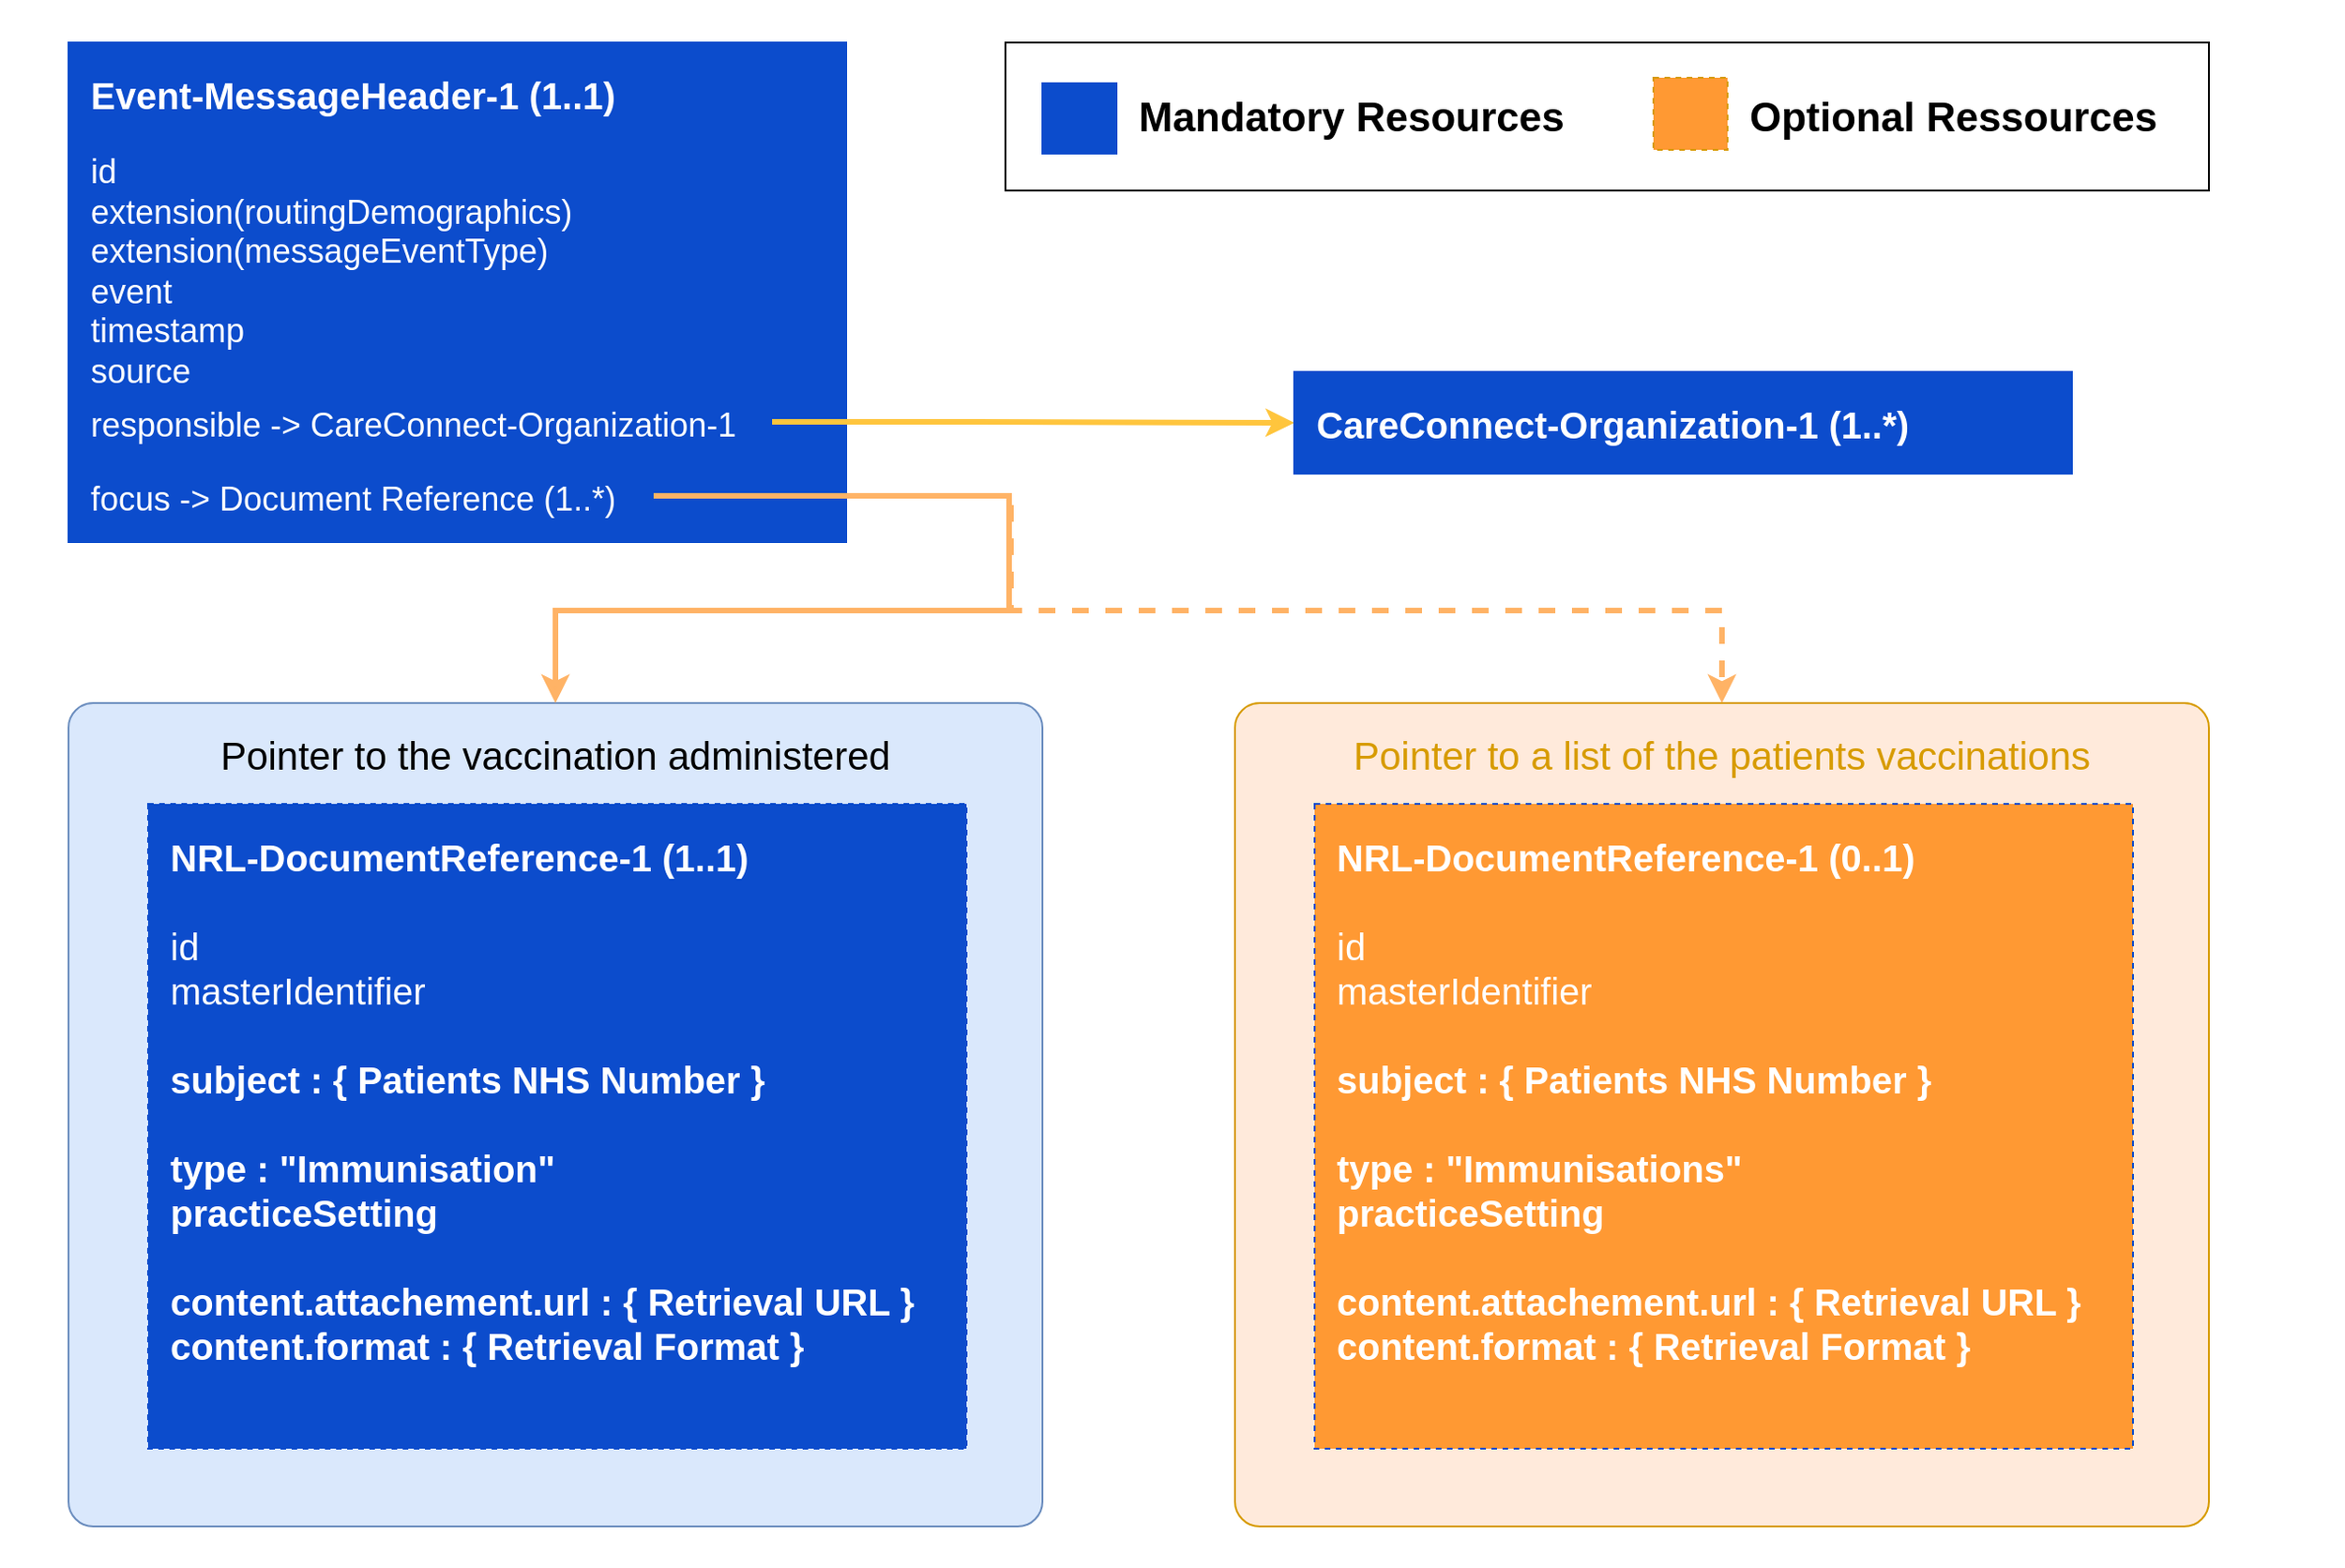 <mxfile version="13.6.2" type="device"><diagram id="b6cc2b64-dc74-26d6-7d0d-ee15ff615bd6" name="Page-1"><mxGraphModel dx="1673" dy="979" grid="0" gridSize="10" guides="1" tooltips="1" connect="1" arrows="1" fold="1" page="0" pageScale="1" pageWidth="850" pageHeight="1100" background="#ffffff" math="0" shadow="0"><root><mxCell id="0"/><mxCell id="1" parent="0"/><mxCell id="uJZ3wX4JLUTXl5ksKvSD-90" value="" style="rounded=0;whiteSpace=wrap;html=1;fillColor=none;strokeColor=#FFFFFF;" parent="1" vertex="1"><mxGeometry x="104" y="58" width="1264" height="845" as="geometry"/></mxCell><mxCell id="m1SUrWTjdiBvoI-N9c_w-90" value="&lt;span style=&quot;font-size: 21px ; text-align: left&quot;&gt;Pointer to the vaccination administered&lt;/span&gt;" style="rounded=1;whiteSpace=wrap;html=1;strokeColor=#6c8ebf;arcSize=3;verticalAlign=top;fontSize=21;spacingTop=9;fillColor=#dae8fc;" parent="1" vertex="1"><mxGeometry x="140" y="437" width="526" height="445" as="geometry"/></mxCell><mxCell id="90" value="" style="rounded=0;whiteSpace=wrap;html=1;strokeColor=#000000;strokeWidth=1;fillColor=none;gradientColor=none;fontSize=90;fontColor=#000000;align=left;" parent="1" vertex="1"><mxGeometry x="646" y="80" width="650" height="80" as="geometry"/></mxCell><mxCell id="80" value="&lt;br style=&quot;font-size: 20px&quot;&gt;" style="rounded=0;whiteSpace=wrap;html=1;fillColor=#FF9933;strokeColor=#d79b00;fontColor=#000000;verticalAlign=top;align=left;fontSize=20;spacingLeft=10;spacingTop=10;spacingBottom=10;spacingRight=10;fontStyle=1;gradientDirection=east;dashed=1;" parent="1" vertex="1"><mxGeometry x="996" y="99" width="40" height="39" as="geometry"/></mxCell><mxCell id="82" value="&lt;br style=&quot;font-size: 20px&quot;&gt;" style="rounded=0;whiteSpace=wrap;html=1;fillColor=#0C4CCC;strokeColor=#0C4CCC;fontColor=#FFFFFF;verticalAlign=top;align=left;fontSize=20;spacingLeft=10;spacingTop=10;spacingBottom=10;spacingRight=10;fontStyle=1" parent="1" vertex="1"><mxGeometry x="666" y="102" width="40" height="38" as="geometry"/></mxCell><mxCell id="83" value="Optional Ressources" style="text;html=1;strokeColor=none;fillColor=none;align=left;verticalAlign=middle;whiteSpace=wrap;rounded=0;dashed=1;fontSize=22;fontColor=#000000;fontStyle=1" parent="1" vertex="1"><mxGeometry x="1046" y="88" width="245" height="65" as="geometry"/></mxCell><mxCell id="87" value="&lt;div style=&quot;text-align: left&quot;&gt;&lt;span&gt;Mandatory Resources&lt;/span&gt;&lt;/div&gt;" style="text;html=1;strokeColor=none;fillColor=none;align=left;verticalAlign=middle;whiteSpace=wrap;rounded=0;dashed=1;fontSize=22;fontColor=#000000;fontStyle=1" parent="1" vertex="1"><mxGeometry x="716" y="88" width="245" height="65" as="geometry"/></mxCell><mxCell id="uEHPl-yuQ3Yh6SYWne49-92" value="Event-MessageHeader-1 (1..1)" style="rounded=0;whiteSpace=wrap;html=1;fillColor=#0C4CCC;strokeColor=#0C4CCC;fontColor=#FFFFFF;verticalAlign=top;align=left;fontSize=20;spacingLeft=10;spacingTop=10;spacingBottom=10;spacingRight=10;fontStyle=1" parent="1" vertex="1"><mxGeometry x="140" y="80" width="420" height="270" as="geometry"/></mxCell><mxCell id="uEHPl-yuQ3Yh6SYWne49-93" style="edgeStyle=orthogonalEdgeStyle;rounded=0;html=1;exitX=1;exitY=0.5;jettySize=auto;orthogonalLoop=1;strokeColor=#FFC53D;strokeWidth=3;fontSize=20;fontColor=#FFFFFF;entryX=0;entryY=0.5;entryDx=0;entryDy=0;" parent="1" source="uEHPl-yuQ3Yh6SYWne49-94" target="uEHPl-yuQ3Yh6SYWne49-95" edge="1"><mxGeometry relative="1" as="geometry"><Array as="points"><mxPoint x="630" y="285"/><mxPoint x="630" y="285"/></Array></mxGeometry></mxCell><mxCell id="uEHPl-yuQ3Yh6SYWne49-94" value="responsible -&amp;gt; CareConnect-Organization-1" style="text;html=1;fontSize=18;fontColor=#FFFFFF;" parent="1" vertex="1"><mxGeometry x="150" y="270" width="370" height="30" as="geometry"/></mxCell><mxCell id="uEHPl-yuQ3Yh6SYWne49-95" value="CareConnect-Organization-1 (1..*)" style="rounded=0;whiteSpace=wrap;html=1;fillColor=#0C4CCC;strokeColor=#0C4CCC;fontColor=#FFFFFF;verticalAlign=top;align=left;fontSize=20;spacingLeft=10;spacingTop=10;spacingBottom=10;spacingRight=10;fontStyle=1" parent="1" vertex="1"><mxGeometry x="802" y="258" width="420" height="55" as="geometry"/></mxCell><mxCell id="uEHPl-yuQ3Yh6SYWne49-96" value="NRL-DocumentReference-1 (1..1)&lt;br&gt;&lt;span style=&quot;font-weight: normal&quot;&gt;&lt;br&gt;id&lt;br&gt;masterIdentifier&lt;br&gt;&lt;br&gt;&lt;/span&gt;subject : { Patients NHS Number }&lt;br&gt;&lt;br&gt;type : &quot;Immunisation&quot;&lt;br&gt;practiceSetting&lt;br&gt;&lt;br&gt;content.attachement.url : { Retrieval URL }&lt;br&gt;content.format : { Retrieval Format }" style="rounded=0;whiteSpace=wrap;html=1;verticalAlign=top;align=left;fontSize=20;spacingLeft=10;spacingTop=10;spacingBottom=10;spacingRight=10;fontStyle=1;gradientDirection=east;dashed=1;strokeColor=#0C4CCC;fillColor=#0C4CCC;fontColor=#FFFFFF;" parent="1" vertex="1"><mxGeometry x="183" y="491.5" width="442" height="348.5" as="geometry"/></mxCell><mxCell id="uEHPl-yuQ3Yh6SYWne49-97" style="edgeStyle=orthogonalEdgeStyle;rounded=0;orthogonalLoop=1;jettySize=auto;html=1;entryX=0.5;entryY=0;entryDx=0;entryDy=0;fillColor=#fff2cc;strokeColor=#FFB366;strokeWidth=3;exitX=1;exitY=0.5;exitDx=0;exitDy=0;" parent="1" source="uEHPl-yuQ3Yh6SYWne49-98" target="m1SUrWTjdiBvoI-N9c_w-90" edge="1"><mxGeometry relative="1" as="geometry"><Array as="points"><mxPoint x="648" y="325"/><mxPoint x="648" y="387"/><mxPoint x="403" y="387"/></Array><mxPoint x="340" y="188" as="sourcePoint"/><mxPoint x="393.75" y="398" as="targetPoint"/></mxGeometry></mxCell><mxCell id="uEHPl-yuQ3Yh6SYWne49-98" value="focus -&amp;gt; Document Reference (1..*)" style="text;html=1;fontSize=18;fontColor=#FFFFFF;" parent="1" vertex="1"><mxGeometry x="150" y="310" width="306" height="30" as="geometry"/></mxCell><mxCell id="uEHPl-yuQ3Yh6SYWne49-105" value="id&lt;br&gt;extension(routingDemographics)&lt;br&gt;extension(messageEventType)&lt;br&gt;event&lt;br&gt;timestamp&lt;br&gt;source" style="text;html=1;fontSize=18;fontColor=#FFFFFF;" parent="1" vertex="1"><mxGeometry x="150" y="132.5" width="370" height="137.5" as="geometry"/></mxCell><mxCell id="XH8-r270S9PhSHFBf_pT-90" value="&lt;span style=&quot;font-size: 21px ; text-align: left&quot;&gt;Pointer to a list of the patients vaccinations&lt;/span&gt;" style="rounded=1;whiteSpace=wrap;html=1;strokeColor=#D79B00;arcSize=3;verticalAlign=top;fontSize=21;fontColor=#D79B00;spacingTop=9;fillColor=#FFEADB;" parent="1" vertex="1"><mxGeometry x="770" y="437" width="526" height="445" as="geometry"/></mxCell><mxCell id="XH8-r270S9PhSHFBf_pT-91" value="NRL-DocumentReference-1 (0..1)&lt;br&gt;&lt;span style=&quot;font-weight: normal&quot;&gt;&lt;br&gt;id&lt;br&gt;masterIdentifier&lt;br&gt;&lt;br&gt;&lt;/span&gt;subject : { Patients NHS Number }&lt;br&gt;&lt;br&gt;type : &quot;Immunisations&quot;&lt;br&gt;practiceSetting&lt;br&gt;&lt;br&gt;content.attachement.url : { Retrieval URL }&lt;br&gt;content.format : { Retrieval Format }" style="rounded=0;whiteSpace=wrap;html=1;verticalAlign=top;align=left;fontSize=20;spacingLeft=10;spacingTop=10;spacingBottom=10;spacingRight=10;fontStyle=1;gradientDirection=east;dashed=1;strokeColor=#0C4CCC;fontColor=#FFFFFF;fillColor=#FF9933;" parent="1" vertex="1"><mxGeometry x="813" y="491.5" width="442" height="348.5" as="geometry"/></mxCell><mxCell id="XH8-r270S9PhSHFBf_pT-93" style="edgeStyle=orthogonalEdgeStyle;rounded=0;orthogonalLoop=1;jettySize=auto;html=1;entryX=0.5;entryY=0;entryDx=0;entryDy=0;fillColor=#fff2cc;strokeColor=#FFB366;strokeWidth=3;exitX=1;exitY=0.5;exitDx=0;exitDy=0;dashed=1;" parent="1" source="uEHPl-yuQ3Yh6SYWne49-98" target="XH8-r270S9PhSHFBf_pT-90" edge="1"><mxGeometry relative="1" as="geometry"><Array as="points"><mxPoint x="649" y="325"/><mxPoint x="649" y="387"/><mxPoint x="1033" y="387"/></Array><mxPoint x="330" y="335.0" as="sourcePoint"/><mxPoint x="742" y="595.5" as="targetPoint"/></mxGeometry></mxCell></root></mxGraphModel></diagram></mxfile>